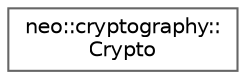 digraph "Graphical Class Hierarchy"
{
 // LATEX_PDF_SIZE
  bgcolor="transparent";
  edge [fontname=Helvetica,fontsize=10,labelfontname=Helvetica,labelfontsize=10];
  node [fontname=Helvetica,fontsize=10,shape=box,height=0.2,width=0.4];
  rankdir="LR";
  Node0 [id="Node000000",label="neo::cryptography::\lCrypto",height=0.2,width=0.4,color="grey40", fillcolor="white", style="filled",URL="$classneo_1_1cryptography_1_1_crypto.html",tooltip="Provides cryptographic utility functions."];
}
